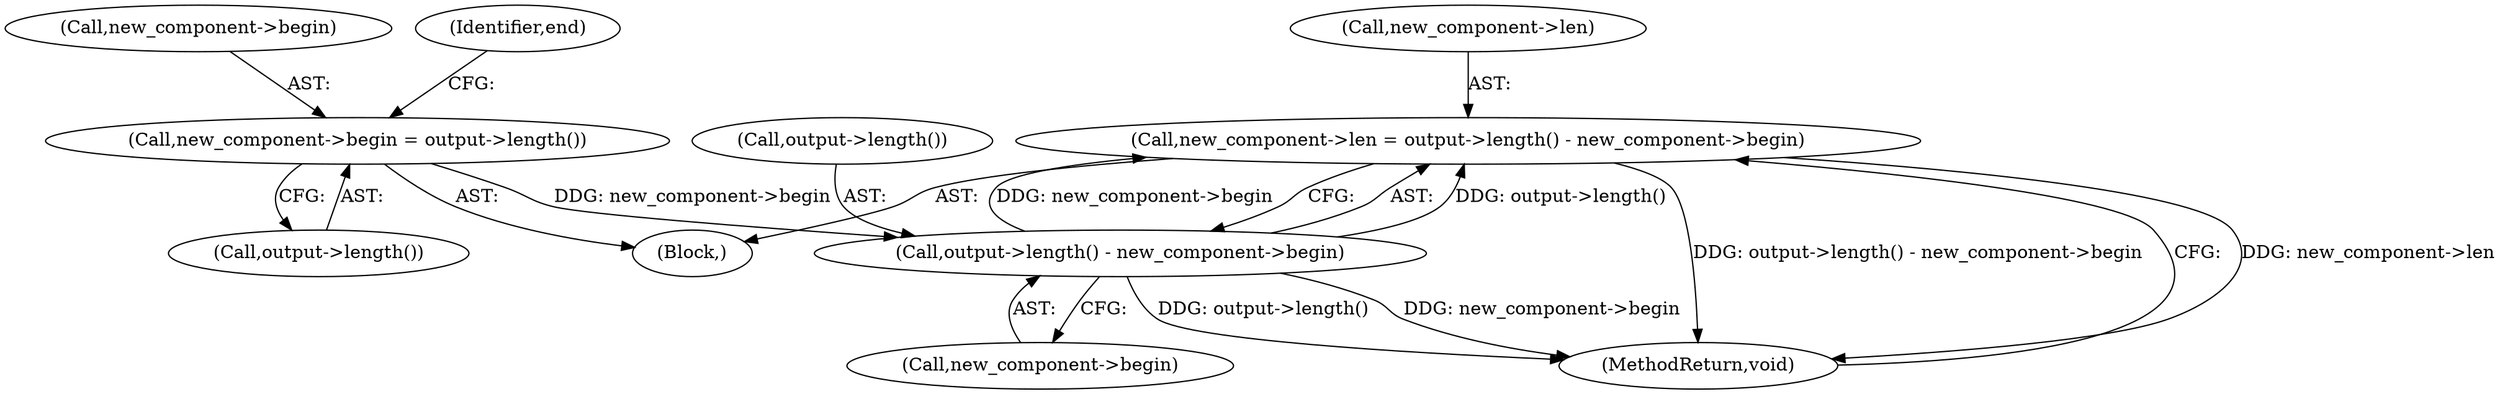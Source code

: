 digraph "0_Chrome_19b1e5e4e1914b5b7464062ec300b817d2bac53d@pointer" {
"1000163" [label="(Call,new_component->len = output->length() - new_component->begin)"];
"1000167" [label="(Call,output->length() - new_component->begin)"];
"1000114" [label="(Call,new_component->begin = output->length())"];
"1000169" [label="(Call,new_component->begin)"];
"1000163" [label="(Call,new_component->len = output->length() - new_component->begin)"];
"1000109" [label="(Block,)"];
"1000167" [label="(Call,output->length() - new_component->begin)"];
"1000114" [label="(Call,new_component->begin = output->length())"];
"1000164" [label="(Call,new_component->len)"];
"1000118" [label="(Call,output->length())"];
"1000121" [label="(Identifier,end)"];
"1000115" [label="(Call,new_component->begin)"];
"1000168" [label="(Call,output->length())"];
"1000175" [label="(MethodReturn,void)"];
"1000163" -> "1000109"  [label="AST: "];
"1000163" -> "1000167"  [label="CFG: "];
"1000164" -> "1000163"  [label="AST: "];
"1000167" -> "1000163"  [label="AST: "];
"1000175" -> "1000163"  [label="CFG: "];
"1000163" -> "1000175"  [label="DDG: new_component->len"];
"1000163" -> "1000175"  [label="DDG: output->length() - new_component->begin"];
"1000167" -> "1000163"  [label="DDG: output->length()"];
"1000167" -> "1000163"  [label="DDG: new_component->begin"];
"1000167" -> "1000169"  [label="CFG: "];
"1000168" -> "1000167"  [label="AST: "];
"1000169" -> "1000167"  [label="AST: "];
"1000167" -> "1000175"  [label="DDG: new_component->begin"];
"1000167" -> "1000175"  [label="DDG: output->length()"];
"1000114" -> "1000167"  [label="DDG: new_component->begin"];
"1000114" -> "1000109"  [label="AST: "];
"1000114" -> "1000118"  [label="CFG: "];
"1000115" -> "1000114"  [label="AST: "];
"1000118" -> "1000114"  [label="AST: "];
"1000121" -> "1000114"  [label="CFG: "];
}
